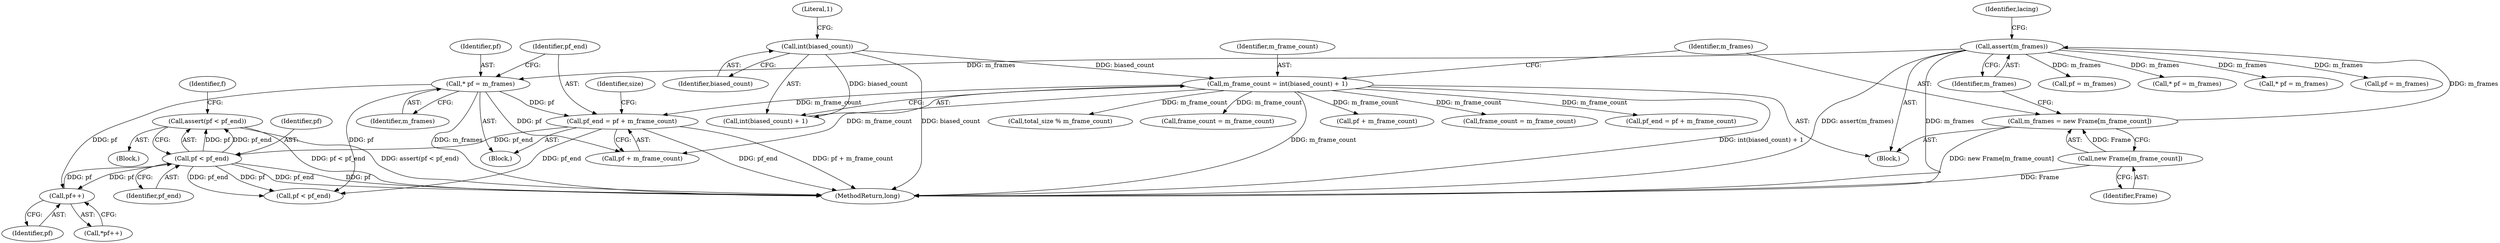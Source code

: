 digraph "1_Android_04839626ed859623901ebd3a5fd483982186b59d_174@API" {
"1000424" [label="(Call,assert(pf < pf_end))"];
"1000425" [label="(Call,pf < pf_end)"];
"1000422" [label="(Call,pf++)"];
"1000363" [label="(Call,* pf = m_frames)"];
"1000355" [label="(Call,assert(m_frames))"];
"1000351" [label="(Call,m_frames = new Frame[m_frame_count])"];
"1000353" [label="(Call,new Frame[m_frame_count])"];
"1000366" [label="(Call,pf_end = pf + m_frame_count)"];
"1000345" [label="(Call,m_frame_count = int(biased_count) + 1)"];
"1000348" [label="(Call,int(biased_count))"];
"1000363" [label="(Call,* pf = m_frames)"];
"1000904" [label="(Call,pf = m_frames)"];
"1000347" [label="(Call,int(biased_count) + 1)"];
"1000354" [label="(Identifier,Frame)"];
"1000359" [label="(Identifier,lacing)"];
"1000345" [label="(Call,m_frame_count = int(biased_count) + 1)"];
"1000361" [label="(Block,)"];
"1000569" [label="(Call,* pf = m_frames)"];
"1000422" [label="(Call,pf++)"];
"1000351" [label="(Call,m_frames = new Frame[m_frame_count])"];
"1000672" [label="(Call,* pf = m_frames)"];
"1000675" [label="(Call,pf_end = pf + m_frame_count)"];
"1000383" [label="(Block,)"];
"1000423" [label="(Identifier,pf)"];
"1000424" [label="(Call,assert(pf < pf_end))"];
"1000373" [label="(Identifier,size)"];
"1000364" [label="(Identifier,pf)"];
"1000346" [label="(Identifier,m_frame_count)"];
"1000550" [label="(Call,total_size % m_frame_count)"];
"1000942" [label="(MethodReturn,long)"];
"1000500" [label="(Call,pf = m_frames)"];
"1000348" [label="(Call,int(biased_count))"];
"1000376" [label="(Call,frame_count = m_frame_count)"];
"1000444" [label="(Call,pf < pf_end)"];
"1000353" [label="(Call,new Frame[m_frame_count])"];
"1000366" [label="(Call,pf_end = pf + m_frame_count)"];
"1000122" [label="(Block,)"];
"1000427" [label="(Identifier,pf_end)"];
"1000425" [label="(Call,pf < pf_end)"];
"1000367" [label="(Identifier,pf_end)"];
"1000365" [label="(Identifier,m_frames)"];
"1000349" [label="(Identifier,biased_count)"];
"1000426" [label="(Identifier,pf)"];
"1000356" [label="(Identifier,m_frames)"];
"1000677" [label="(Call,pf + m_frame_count)"];
"1000421" [label="(Call,*pf++)"];
"1000355" [label="(Call,assert(m_frames))"];
"1000430" [label="(Identifier,f)"];
"1000630" [label="(Call,frame_count = m_frame_count)"];
"1000368" [label="(Call,pf + m_frame_count)"];
"1000352" [label="(Identifier,m_frames)"];
"1000350" [label="(Literal,1)"];
"1000424" -> "1000383"  [label="AST: "];
"1000424" -> "1000425"  [label="CFG: "];
"1000425" -> "1000424"  [label="AST: "];
"1000430" -> "1000424"  [label="CFG: "];
"1000424" -> "1000942"  [label="DDG: pf < pf_end"];
"1000424" -> "1000942"  [label="DDG: assert(pf < pf_end)"];
"1000425" -> "1000424"  [label="DDG: pf"];
"1000425" -> "1000424"  [label="DDG: pf_end"];
"1000425" -> "1000427"  [label="CFG: "];
"1000426" -> "1000425"  [label="AST: "];
"1000427" -> "1000425"  [label="AST: "];
"1000425" -> "1000942"  [label="DDG: pf_end"];
"1000425" -> "1000942"  [label="DDG: pf"];
"1000425" -> "1000422"  [label="DDG: pf"];
"1000422" -> "1000425"  [label="DDG: pf"];
"1000366" -> "1000425"  [label="DDG: pf_end"];
"1000425" -> "1000444"  [label="DDG: pf"];
"1000425" -> "1000444"  [label="DDG: pf_end"];
"1000422" -> "1000421"  [label="AST: "];
"1000422" -> "1000423"  [label="CFG: "];
"1000423" -> "1000422"  [label="AST: "];
"1000421" -> "1000422"  [label="CFG: "];
"1000363" -> "1000422"  [label="DDG: pf"];
"1000363" -> "1000361"  [label="AST: "];
"1000363" -> "1000365"  [label="CFG: "];
"1000364" -> "1000363"  [label="AST: "];
"1000365" -> "1000363"  [label="AST: "];
"1000367" -> "1000363"  [label="CFG: "];
"1000363" -> "1000942"  [label="DDG: m_frames"];
"1000355" -> "1000363"  [label="DDG: m_frames"];
"1000363" -> "1000366"  [label="DDG: pf"];
"1000363" -> "1000368"  [label="DDG: pf"];
"1000363" -> "1000444"  [label="DDG: pf"];
"1000355" -> "1000122"  [label="AST: "];
"1000355" -> "1000356"  [label="CFG: "];
"1000356" -> "1000355"  [label="AST: "];
"1000359" -> "1000355"  [label="CFG: "];
"1000355" -> "1000942"  [label="DDG: m_frames"];
"1000355" -> "1000942"  [label="DDG: assert(m_frames)"];
"1000351" -> "1000355"  [label="DDG: m_frames"];
"1000355" -> "1000500"  [label="DDG: m_frames"];
"1000355" -> "1000569"  [label="DDG: m_frames"];
"1000355" -> "1000672"  [label="DDG: m_frames"];
"1000355" -> "1000904"  [label="DDG: m_frames"];
"1000351" -> "1000122"  [label="AST: "];
"1000351" -> "1000353"  [label="CFG: "];
"1000352" -> "1000351"  [label="AST: "];
"1000353" -> "1000351"  [label="AST: "];
"1000356" -> "1000351"  [label="CFG: "];
"1000351" -> "1000942"  [label="DDG: new Frame[m_frame_count]"];
"1000353" -> "1000351"  [label="DDG: Frame"];
"1000353" -> "1000354"  [label="CFG: "];
"1000354" -> "1000353"  [label="AST: "];
"1000353" -> "1000942"  [label="DDG: Frame"];
"1000366" -> "1000361"  [label="AST: "];
"1000366" -> "1000368"  [label="CFG: "];
"1000367" -> "1000366"  [label="AST: "];
"1000368" -> "1000366"  [label="AST: "];
"1000373" -> "1000366"  [label="CFG: "];
"1000366" -> "1000942"  [label="DDG: pf + m_frame_count"];
"1000366" -> "1000942"  [label="DDG: pf_end"];
"1000345" -> "1000366"  [label="DDG: m_frame_count"];
"1000366" -> "1000444"  [label="DDG: pf_end"];
"1000345" -> "1000122"  [label="AST: "];
"1000345" -> "1000347"  [label="CFG: "];
"1000346" -> "1000345"  [label="AST: "];
"1000347" -> "1000345"  [label="AST: "];
"1000352" -> "1000345"  [label="CFG: "];
"1000345" -> "1000942"  [label="DDG: int(biased_count) + 1"];
"1000345" -> "1000942"  [label="DDG: m_frame_count"];
"1000348" -> "1000345"  [label="DDG: biased_count"];
"1000345" -> "1000368"  [label="DDG: m_frame_count"];
"1000345" -> "1000376"  [label="DDG: m_frame_count"];
"1000345" -> "1000550"  [label="DDG: m_frame_count"];
"1000345" -> "1000630"  [label="DDG: m_frame_count"];
"1000345" -> "1000675"  [label="DDG: m_frame_count"];
"1000345" -> "1000677"  [label="DDG: m_frame_count"];
"1000348" -> "1000347"  [label="AST: "];
"1000348" -> "1000349"  [label="CFG: "];
"1000349" -> "1000348"  [label="AST: "];
"1000350" -> "1000348"  [label="CFG: "];
"1000348" -> "1000942"  [label="DDG: biased_count"];
"1000348" -> "1000347"  [label="DDG: biased_count"];
}
